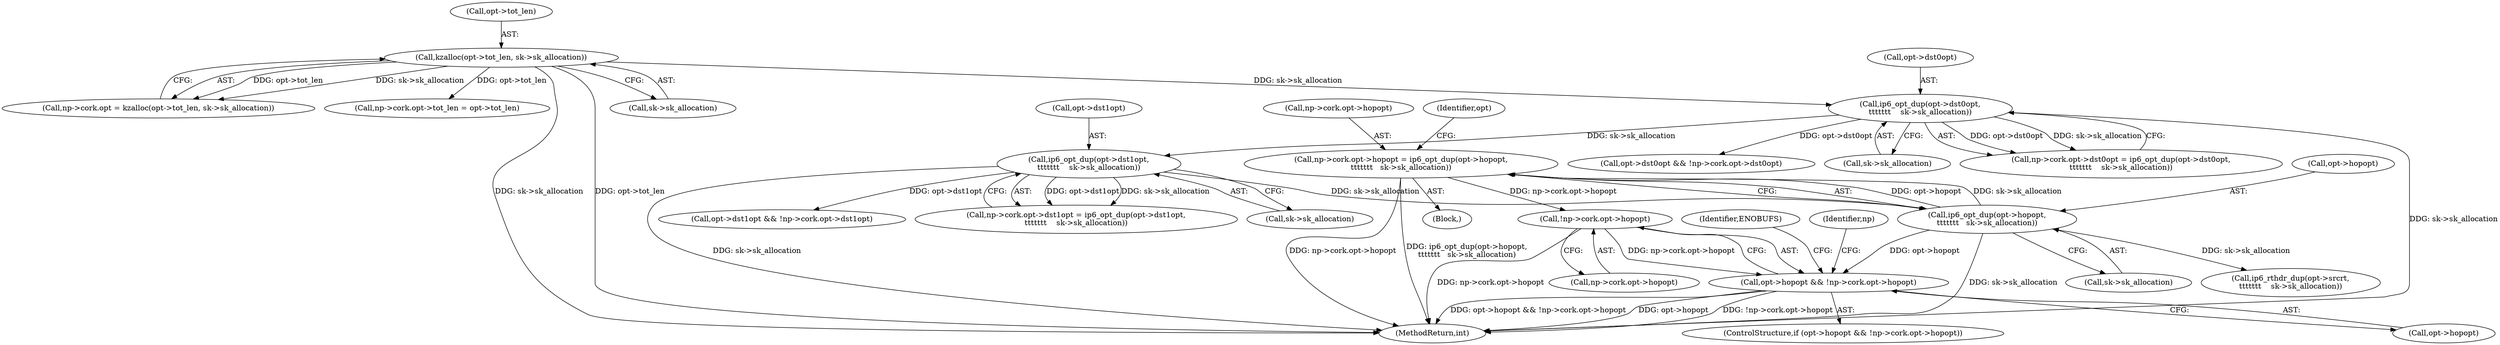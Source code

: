 digraph "0_linux_2811ebac2521ceac84f2bdae402455baa6a7fb47@pointer" {
"1000335" [label="(Call,!np->cork.opt->hopopt)"];
"1000315" [label="(Call,np->cork.opt->hopopt = ip6_opt_dup(opt->hopopt,\n\t\t\t\t\t\t\t   sk->sk_allocation))"];
"1000323" [label="(Call,ip6_opt_dup(opt->hopopt,\n\t\t\t\t\t\t\t   sk->sk_allocation))"];
"1000292" [label="(Call,ip6_opt_dup(opt->dst1opt,\n\t\t\t\t\t\t\t    sk->sk_allocation))"];
"1000261" [label="(Call,ip6_opt_dup(opt->dst0opt,\n\t\t\t\t\t\t\t    sk->sk_allocation))"];
"1000201" [label="(Call,kzalloc(opt->tot_len, sk->sk_allocation))"];
"1000331" [label="(Call,opt->hopopt && !np->cork.opt->hopopt)"];
"1000201" [label="(Call,kzalloc(opt->tot_len, sk->sk_allocation))"];
"1000292" [label="(Call,ip6_opt_dup(opt->dst1opt,\n\t\t\t\t\t\t\t    sk->sk_allocation))"];
"1000184" [label="(Block,)"];
"1000333" [label="(Identifier,opt)"];
"1000315" [label="(Call,np->cork.opt->hopopt = ip6_opt_dup(opt->hopopt,\n\t\t\t\t\t\t\t   sk->sk_allocation))"];
"1000332" [label="(Call,opt->hopopt)"];
"1000316" [label="(Call,np->cork.opt->hopopt)"];
"1000262" [label="(Call,opt->dst0opt)"];
"1000345" [label="(Identifier,ENOBUFS)"];
"1000261" [label="(Call,ip6_opt_dup(opt->dst0opt,\n\t\t\t\t\t\t\t    sk->sk_allocation))"];
"1000296" [label="(Call,sk->sk_allocation)"];
"1000195" [label="(Call,np->cork.opt = kzalloc(opt->tot_len, sk->sk_allocation))"];
"1000220" [label="(Call,np->cork.opt->tot_len = opt->tot_len)"];
"1000327" [label="(Call,sk->sk_allocation)"];
"1000354" [label="(Call,ip6_rthdr_dup(opt->srcrt,\n\t\t\t\t\t\t\t    sk->sk_allocation))"];
"1000293" [label="(Call,opt->dst1opt)"];
"1000331" [label="(Call,opt->hopopt && !np->cork.opt->hopopt)"];
"1000336" [label="(Call,np->cork.opt->hopopt)"];
"1001333" [label="(MethodReturn,int)"];
"1000205" [label="(Call,sk->sk_allocation)"];
"1000253" [label="(Call,np->cork.opt->dst0opt = ip6_opt_dup(opt->dst0opt,\n\t\t\t\t\t\t\t    sk->sk_allocation))"];
"1000202" [label="(Call,opt->tot_len)"];
"1000269" [label="(Call,opt->dst0opt && !np->cork.opt->dst0opt)"];
"1000330" [label="(ControlStructure,if (opt->hopopt && !np->cork.opt->hopopt))"];
"1000300" [label="(Call,opt->dst1opt && !np->cork.opt->dst1opt)"];
"1000265" [label="(Call,sk->sk_allocation)"];
"1000324" [label="(Call,opt->hopopt)"];
"1000323" [label="(Call,ip6_opt_dup(opt->hopopt,\n\t\t\t\t\t\t\t   sk->sk_allocation))"];
"1000350" [label="(Identifier,np)"];
"1000284" [label="(Call,np->cork.opt->dst1opt = ip6_opt_dup(opt->dst1opt,\n\t\t\t\t\t\t\t    sk->sk_allocation))"];
"1000335" [label="(Call,!np->cork.opt->hopopt)"];
"1000335" -> "1000331"  [label="AST: "];
"1000335" -> "1000336"  [label="CFG: "];
"1000336" -> "1000335"  [label="AST: "];
"1000331" -> "1000335"  [label="CFG: "];
"1000335" -> "1001333"  [label="DDG: np->cork.opt->hopopt"];
"1000335" -> "1000331"  [label="DDG: np->cork.opt->hopopt"];
"1000315" -> "1000335"  [label="DDG: np->cork.opt->hopopt"];
"1000315" -> "1000184"  [label="AST: "];
"1000315" -> "1000323"  [label="CFG: "];
"1000316" -> "1000315"  [label="AST: "];
"1000323" -> "1000315"  [label="AST: "];
"1000333" -> "1000315"  [label="CFG: "];
"1000315" -> "1001333"  [label="DDG: np->cork.opt->hopopt"];
"1000315" -> "1001333"  [label="DDG: ip6_opt_dup(opt->hopopt,\n\t\t\t\t\t\t\t   sk->sk_allocation)"];
"1000323" -> "1000315"  [label="DDG: opt->hopopt"];
"1000323" -> "1000315"  [label="DDG: sk->sk_allocation"];
"1000323" -> "1000327"  [label="CFG: "];
"1000324" -> "1000323"  [label="AST: "];
"1000327" -> "1000323"  [label="AST: "];
"1000323" -> "1001333"  [label="DDG: sk->sk_allocation"];
"1000292" -> "1000323"  [label="DDG: sk->sk_allocation"];
"1000323" -> "1000331"  [label="DDG: opt->hopopt"];
"1000323" -> "1000354"  [label="DDG: sk->sk_allocation"];
"1000292" -> "1000284"  [label="AST: "];
"1000292" -> "1000296"  [label="CFG: "];
"1000293" -> "1000292"  [label="AST: "];
"1000296" -> "1000292"  [label="AST: "];
"1000284" -> "1000292"  [label="CFG: "];
"1000292" -> "1001333"  [label="DDG: sk->sk_allocation"];
"1000292" -> "1000284"  [label="DDG: opt->dst1opt"];
"1000292" -> "1000284"  [label="DDG: sk->sk_allocation"];
"1000261" -> "1000292"  [label="DDG: sk->sk_allocation"];
"1000292" -> "1000300"  [label="DDG: opt->dst1opt"];
"1000261" -> "1000253"  [label="AST: "];
"1000261" -> "1000265"  [label="CFG: "];
"1000262" -> "1000261"  [label="AST: "];
"1000265" -> "1000261"  [label="AST: "];
"1000253" -> "1000261"  [label="CFG: "];
"1000261" -> "1001333"  [label="DDG: sk->sk_allocation"];
"1000261" -> "1000253"  [label="DDG: opt->dst0opt"];
"1000261" -> "1000253"  [label="DDG: sk->sk_allocation"];
"1000201" -> "1000261"  [label="DDG: sk->sk_allocation"];
"1000261" -> "1000269"  [label="DDG: opt->dst0opt"];
"1000201" -> "1000195"  [label="AST: "];
"1000201" -> "1000205"  [label="CFG: "];
"1000202" -> "1000201"  [label="AST: "];
"1000205" -> "1000201"  [label="AST: "];
"1000195" -> "1000201"  [label="CFG: "];
"1000201" -> "1001333"  [label="DDG: sk->sk_allocation"];
"1000201" -> "1001333"  [label="DDG: opt->tot_len"];
"1000201" -> "1000195"  [label="DDG: opt->tot_len"];
"1000201" -> "1000195"  [label="DDG: sk->sk_allocation"];
"1000201" -> "1000220"  [label="DDG: opt->tot_len"];
"1000331" -> "1000330"  [label="AST: "];
"1000331" -> "1000332"  [label="CFG: "];
"1000332" -> "1000331"  [label="AST: "];
"1000345" -> "1000331"  [label="CFG: "];
"1000350" -> "1000331"  [label="CFG: "];
"1000331" -> "1001333"  [label="DDG: opt->hopopt && !np->cork.opt->hopopt"];
"1000331" -> "1001333"  [label="DDG: opt->hopopt"];
"1000331" -> "1001333"  [label="DDG: !np->cork.opt->hopopt"];
}
